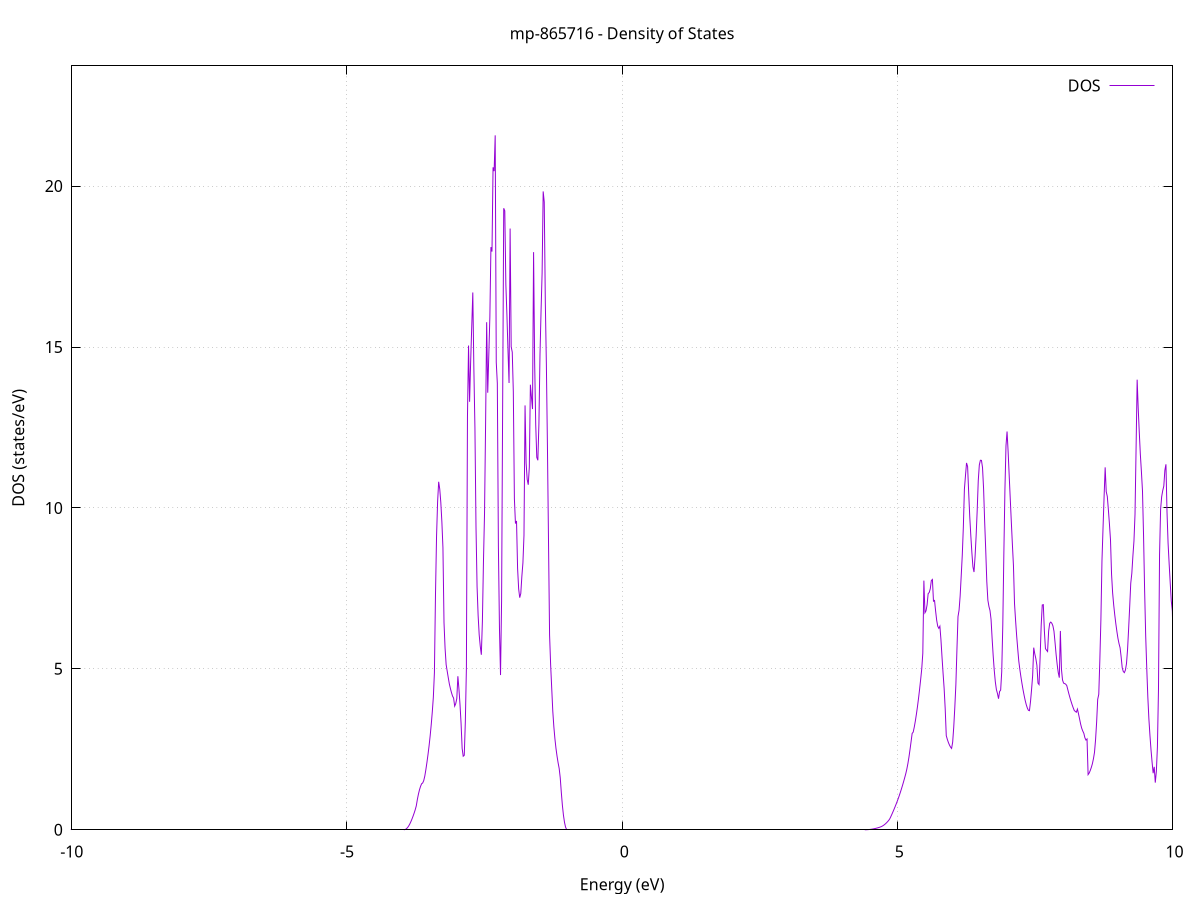 set title 'mp-865716 - Density of States'
set xlabel 'Energy (eV)'
set ylabel 'DOS (states/eV)'
set grid
set xrange [-10:10]
set yrange [0:23.735]
set xzeroaxis lt -1
set terminal png size 800,600
set output 'mp-865716_dos_gnuplot.png'
plot '-' using 1:2 with lines title 'DOS'
-22.225600 0.000000
-22.206200 0.000000
-22.186800 0.000000
-22.167400 0.000000
-22.148100 0.000000
-22.128700 0.000000
-22.109300 0.000000
-22.089900 0.000000
-22.070600 0.000000
-22.051200 0.000000
-22.031800 0.000000
-22.012400 0.000000
-21.993100 0.000000
-21.973700 0.000000
-21.954300 0.000000
-21.934900 0.000000
-21.915500 0.000000
-21.896200 0.000000
-21.876800 0.000000
-21.857400 0.000000
-21.838000 0.000000
-21.818700 0.000000
-21.799300 0.000000
-21.779900 0.000000
-21.760500 0.000000
-21.741200 0.000000
-21.721800 0.000000
-21.702400 0.000000
-21.683000 0.000000
-21.663700 0.000000
-21.644300 0.000000
-21.624900 0.000000
-21.605500 0.000000
-21.586200 0.000000
-21.566800 0.000000
-21.547400 0.000000
-21.528000 0.000000
-21.508600 0.000000
-21.489300 0.000000
-21.469900 0.000000
-21.450500 0.000000
-21.431100 0.000000
-21.411800 0.000000
-21.392400 0.000000
-21.373000 0.000000
-21.353600 0.000000
-21.334300 0.000000
-21.314900 0.000000
-21.295500 0.000000
-21.276100 0.000000
-21.256800 0.000000
-21.237400 0.000000
-21.218000 0.000000
-21.198600 0.000000
-21.179300 0.000000
-21.159900 0.000000
-21.140500 0.000000
-21.121100 0.000000
-21.101700 0.000000
-21.082400 0.000000
-21.063000 0.000000
-21.043600 0.000000
-21.024200 0.000000
-21.004900 0.000000
-20.985500 0.000000
-20.966100 0.000000
-20.946700 0.000000
-20.927400 0.000000
-20.908000 0.000000
-20.888600 0.000000
-20.869200 0.000000
-20.849900 0.000000
-20.830500 0.000000
-20.811100 0.000000
-20.791700 0.000000
-20.772300 0.000000
-20.753000 0.000000
-20.733600 0.000000
-20.714200 0.000000
-20.694800 0.000000
-20.675500 0.000000
-20.656100 0.000000
-20.636700 0.000000
-20.617300 0.000000
-20.598000 0.000000
-20.578600 0.000000
-20.559200 0.000000
-20.539800 0.000000
-20.520500 0.000000
-20.501100 0.000000
-20.481700 0.000000
-20.462300 36.305000
-20.443000 24.887100
-20.423600 35.514600
-20.404200 85.678400
-20.384800 24.063400
-20.365400 165.825700
-20.346100 385.819400
-20.326700 46.590700
-20.307300 20.508900
-20.287900 0.000000
-20.268600 0.000000
-20.249200 0.000000
-20.229800 0.000000
-20.210400 0.000000
-20.191100 0.000000
-20.171700 0.000000
-20.152300 0.000000
-20.132900 0.000000
-20.113600 0.000000
-20.094200 0.000000
-20.074800 0.000000
-20.055400 0.000000
-20.036000 0.000000
-20.016700 0.000000
-19.997300 0.000000
-19.977900 0.000000
-19.958500 0.000000
-19.939200 0.000000
-19.919800 0.000000
-19.900400 0.000000
-19.881000 0.000000
-19.861700 0.000000
-19.842300 0.000000
-19.822900 0.000000
-19.803500 0.000000
-19.784200 0.000000
-19.764800 0.000000
-19.745400 0.000000
-19.726000 0.000000
-19.706700 0.000000
-19.687300 0.000000
-19.667900 0.000000
-19.648500 0.000000
-19.629100 0.000000
-19.609800 0.000000
-19.590400 0.000000
-19.571000 0.000000
-19.551600 0.000000
-19.532300 0.000000
-19.512900 0.000000
-19.493500 0.000000
-19.474100 0.000000
-19.454800 0.000000
-19.435400 0.000000
-19.416000 0.000000
-19.396600 0.000000
-19.377300 0.000000
-19.357900 0.000000
-19.338500 0.000000
-19.319100 0.000000
-19.299700 0.000000
-19.280400 0.000000
-19.261000 0.000000
-19.241600 0.000000
-19.222200 0.000000
-19.202900 0.000000
-19.183500 0.000000
-19.164100 0.000000
-19.144700 0.000000
-19.125400 0.000000
-19.106000 0.000000
-19.086600 0.000000
-19.067200 0.000000
-19.047900 0.000000
-19.028500 0.000000
-19.009100 0.000000
-18.989700 0.000000
-18.970400 0.000000
-18.951000 0.000000
-18.931600 0.000000
-18.912200 0.000000
-18.892800 0.000000
-18.873500 0.000000
-18.854100 0.000000
-18.834700 0.000000
-18.815300 0.000000
-18.796000 0.000000
-18.776600 0.000000
-18.757200 0.000000
-18.737800 0.000000
-18.718500 0.000000
-18.699100 0.000000
-18.679700 0.000000
-18.660300 0.000000
-18.641000 0.000000
-18.621600 0.000000
-18.602200 0.000000
-18.582800 0.000000
-18.563500 0.000000
-18.544100 0.000000
-18.524700 0.000000
-18.505300 0.000000
-18.485900 0.000000
-18.466600 0.000000
-18.447200 0.000000
-18.427800 0.000000
-18.408400 0.000000
-18.389100 0.000000
-18.369700 0.000000
-18.350300 0.000000
-18.330900 0.000000
-18.311600 0.000000
-18.292200 0.000000
-18.272800 0.000000
-18.253400 0.000000
-18.234100 0.000000
-18.214700 0.000000
-18.195300 0.000000
-18.175900 0.000000
-18.156500 0.000000
-18.137200 0.000000
-18.117800 0.000000
-18.098400 0.000000
-18.079000 0.000000
-18.059700 0.000000
-18.040300 0.000000
-18.020900 0.000000
-18.001500 0.000000
-17.982200 0.000000
-17.962800 0.000000
-17.943400 0.000000
-17.924000 0.000000
-17.904700 0.000000
-17.885300 0.000000
-17.865900 0.000000
-17.846500 0.000000
-17.827200 0.000000
-17.807800 0.000000
-17.788400 0.000000
-17.769000 0.000000
-17.749600 0.000000
-17.730300 0.000000
-17.710900 0.000000
-17.691500 0.000000
-17.672100 0.000000
-17.652800 0.000000
-17.633400 0.000000
-17.614000 0.000000
-17.594600 0.000000
-17.575300 0.000000
-17.555900 0.000000
-17.536500 0.000000
-17.517100 0.000000
-17.497800 0.000000
-17.478400 0.000000
-17.459000 0.000000
-17.439600 0.000000
-17.420200 0.000000
-17.400900 0.000000
-17.381500 0.000000
-17.362100 0.000000
-17.342700 0.000000
-17.323400 0.000000
-17.304000 0.000000
-17.284600 0.000000
-17.265200 0.000000
-17.245900 0.000000
-17.226500 0.000000
-17.207100 0.000000
-17.187700 0.000000
-17.168400 0.000000
-17.149000 0.000000
-17.129600 0.000000
-17.110200 0.000000
-17.090900 0.000000
-17.071500 0.000000
-17.052100 0.000000
-17.032700 0.000000
-17.013300 0.000000
-16.994000 0.000000
-16.974600 0.000000
-16.955200 0.000000
-16.935800 0.000000
-16.916500 0.000000
-16.897100 0.000000
-16.877700 0.000000
-16.858300 0.000000
-16.839000 0.000000
-16.819600 0.000000
-16.800200 0.000000
-16.780800 0.000000
-16.761500 0.000000
-16.742100 0.000000
-16.722700 0.000000
-16.703300 0.000000
-16.683900 0.000000
-16.664600 0.000000
-16.645200 0.000000
-16.625800 0.000000
-16.606400 0.000000
-16.587100 0.000000
-16.567700 0.000000
-16.548300 0.000000
-16.528900 0.000000
-16.509600 0.000000
-16.490200 0.000000
-16.470800 0.000000
-16.451400 0.000000
-16.432100 0.000000
-16.412700 0.000000
-16.393300 0.000000
-16.373900 0.000000
-16.354600 0.000000
-16.335200 0.000000
-16.315800 0.000000
-16.296400 0.000000
-16.277000 0.000000
-16.257700 0.000000
-16.238300 0.000000
-16.218900 0.000000
-16.199500 0.000000
-16.180200 0.000000
-16.160800 0.000000
-16.141400 0.000000
-16.122000 0.000000
-16.102700 0.000000
-16.083300 0.000000
-16.063900 0.000000
-16.044500 0.000000
-16.025200 0.000000
-16.005800 0.000000
-15.986400 0.000000
-15.967000 0.000000
-15.947700 0.000000
-15.928300 0.000000
-15.908900 0.000000
-15.889500 0.000000
-15.870100 0.000000
-15.850800 0.000000
-15.831400 0.000000
-15.812000 0.000000
-15.792600 0.000000
-15.773300 0.000000
-15.753900 0.000000
-15.734500 0.000000
-15.715100 0.000000
-15.695800 0.000000
-15.676400 0.000000
-15.657000 0.000000
-15.637600 0.000000
-15.618300 0.000000
-15.598900 0.000000
-15.579500 0.000000
-15.560100 0.000000
-15.540700 0.000000
-15.521400 0.000000
-15.502000 0.000000
-15.482600 0.000000
-15.463200 0.000000
-15.443900 0.000000
-15.424500 0.000000
-15.405100 0.000000
-15.385700 0.000000
-15.366400 0.000000
-15.347000 0.000000
-15.327600 0.000000
-15.308200 0.000000
-15.288900 0.000000
-15.269500 0.000000
-15.250100 0.000000
-15.230700 0.000000
-15.211400 0.000000
-15.192000 0.000000
-15.172600 0.000000
-15.153200 0.000000
-15.133800 0.000000
-15.114500 0.000000
-15.095100 0.000000
-15.075700 0.000000
-15.056300 0.000000
-15.037000 0.000000
-15.017600 0.000000
-14.998200 0.000000
-14.978800 0.000000
-14.959500 0.000000
-14.940100 0.000000
-14.920700 0.000000
-14.901300 0.000000
-14.882000 0.000000
-14.862600 0.000000
-14.843200 0.000000
-14.823800 0.000000
-14.804400 0.000000
-14.785100 0.000000
-14.765700 0.000000
-14.746300 0.000000
-14.726900 0.000000
-14.707600 0.000000
-14.688200 0.000000
-14.668800 0.000000
-14.649400 0.000000
-14.630100 0.000000
-14.610700 0.000000
-14.591300 0.000000
-14.571900 0.000000
-14.552600 0.000000
-14.533200 0.000000
-14.513800 0.000000
-14.494400 0.000000
-14.475100 0.000000
-14.455700 0.000000
-14.436300 0.000000
-14.416900 0.000000
-14.397500 0.000000
-14.378200 0.000000
-14.358800 0.000000
-14.339400 0.000000
-14.320000 0.000000
-14.300700 0.000000
-14.281300 0.000000
-14.261900 0.000000
-14.242500 0.000000
-14.223200 0.000000
-14.203800 0.000000
-14.184400 0.000700
-14.165000 0.086800
-14.145700 0.317000
-14.126300 0.691200
-14.106900 1.236600
-14.087500 1.946400
-14.068100 2.431400
-14.048800 2.764500
-14.029400 3.062900
-14.010000 3.557600
-13.990600 4.275100
-13.971300 5.117400
-13.951900 7.045200
-13.932500 7.828100
-13.913100 8.400800
-13.893800 8.411100
-13.874400 9.568300
-13.855000 10.654000
-13.835600 11.823500
-13.816300 13.367100
-13.796900 29.531900
-13.777500 23.785800
-13.758100 17.903700
-13.738800 15.334800
-13.719400 12.238900
-13.700000 6.962400
-13.680600 5.531300
-13.661200 17.085600
-13.641900 66.104300
-13.622500 51.566500
-13.603100 39.383600
-13.583700 15.286400
-13.564400 2.631300
-13.545000 0.000000
-13.525600 0.000000
-13.506200 0.000000
-13.486900 0.000000
-13.467500 0.000000
-13.448100 0.000000
-13.428700 0.000000
-13.409400 0.000000
-13.390000 0.000000
-13.370600 0.000000
-13.351200 0.000000
-13.331900 0.000000
-13.312500 0.000000
-13.293100 0.000000
-13.273700 0.000000
-13.254300 0.000000
-13.235000 0.000000
-13.215600 0.000000
-13.196200 0.000000
-13.176800 0.000000
-13.157500 0.000000
-13.138100 0.000000
-13.118700 0.000000
-13.099300 0.000000
-13.080000 0.000000
-13.060600 0.000000
-13.041200 0.000000
-13.021800 0.000000
-13.002500 0.000000
-12.983100 0.000000
-12.963700 0.000000
-12.944300 0.000000
-12.924900 0.000000
-12.905600 0.000000
-12.886200 0.000000
-12.866800 0.000000
-12.847400 0.000000
-12.828100 0.000000
-12.808700 0.000000
-12.789300 0.000000
-12.769900 0.000000
-12.750600 0.000000
-12.731200 0.000000
-12.711800 0.000000
-12.692400 0.000000
-12.673100 0.000000
-12.653700 0.000000
-12.634300 0.000000
-12.614900 0.000000
-12.595600 0.000000
-12.576200 0.000000
-12.556800 0.000000
-12.537400 0.000000
-12.518000 0.000000
-12.498700 0.000000
-12.479300 0.000000
-12.459900 0.000000
-12.440500 0.000000
-12.421200 0.000000
-12.401800 0.000000
-12.382400 0.000000
-12.363000 0.000000
-12.343700 0.000000
-12.324300 0.000000
-12.304900 0.000000
-12.285500 0.000000
-12.266200 0.000000
-12.246800 0.000000
-12.227400 0.000000
-12.208000 0.000000
-12.188600 0.000000
-12.169300 0.000000
-12.149900 0.000000
-12.130500 0.000000
-12.111100 0.000000
-12.091800 0.000000
-12.072400 0.000000
-12.053000 0.000000
-12.033600 0.000000
-12.014300 0.000000
-11.994900 0.000000
-11.975500 0.000000
-11.956100 0.000000
-11.936800 0.000000
-11.917400 0.000000
-11.898000 0.000000
-11.878600 0.000000
-11.859300 0.000000
-11.839900 0.000000
-11.820500 0.000000
-11.801100 0.000000
-11.781700 0.000000
-11.762400 0.000000
-11.743000 0.000000
-11.723600 0.000000
-11.704200 0.000000
-11.684900 0.000000
-11.665500 0.000000
-11.646100 0.000000
-11.626700 0.000000
-11.607400 0.000000
-11.588000 0.000000
-11.568600 0.000000
-11.549200 0.000000
-11.529900 0.000000
-11.510500 0.000000
-11.491100 0.000000
-11.471700 0.000000
-11.452300 0.000000
-11.433000 0.000000
-11.413600 0.000000
-11.394200 0.000000
-11.374800 0.000000
-11.355500 0.000000
-11.336100 0.000000
-11.316700 0.000000
-11.297300 0.000000
-11.278000 0.000000
-11.258600 0.000000
-11.239200 0.000000
-11.219800 0.000000
-11.200500 0.000000
-11.181100 0.000000
-11.161700 0.000000
-11.142300 0.000000
-11.123000 0.000000
-11.103600 0.000000
-11.084200 0.000000
-11.064800 0.000000
-11.045400 0.000000
-11.026100 0.000000
-11.006700 0.000000
-10.987300 0.000000
-10.967900 0.000000
-10.948600 0.000000
-10.929200 0.000000
-10.909800 0.000000
-10.890400 0.000000
-10.871100 0.000000
-10.851700 0.000000
-10.832300 0.000000
-10.812900 0.000000
-10.793600 0.000000
-10.774200 0.000000
-10.754800 0.000000
-10.735400 0.000000
-10.716100 0.000000
-10.696700 0.000000
-10.677300 0.000000
-10.657900 0.000000
-10.638500 0.000000
-10.619200 0.000000
-10.599800 0.000000
-10.580400 0.000000
-10.561000 0.000000
-10.541700 0.000000
-10.522300 0.000000
-10.502900 0.000000
-10.483500 0.000000
-10.464200 0.000000
-10.444800 0.000000
-10.425400 0.000000
-10.406000 0.000000
-10.386700 0.000000
-10.367300 0.000000
-10.347900 0.000000
-10.328500 0.000000
-10.309100 0.000000
-10.289800 0.000000
-10.270400 0.000000
-10.251000 0.000000
-10.231600 0.000000
-10.212300 0.000000
-10.192900 0.000000
-10.173500 0.000000
-10.154100 0.000000
-10.134800 0.000000
-10.115400 0.000000
-10.096000 0.000000
-10.076600 0.000000
-10.057300 0.000000
-10.037900 0.000000
-10.018500 0.000000
-9.999100 0.000000
-9.979800 0.000000
-9.960400 0.000000
-9.941000 0.000000
-9.921600 0.000000
-9.902200 0.000000
-9.882900 0.000000
-9.863500 0.000000
-9.844100 0.000000
-9.824700 0.000000
-9.805400 0.000000
-9.786000 0.000000
-9.766600 0.000000
-9.747200 0.000000
-9.727900 0.000000
-9.708500 0.000000
-9.689100 0.000000
-9.669700 0.000000
-9.650400 0.000000
-9.631000 0.000000
-9.611600 0.000000
-9.592200 0.000000
-9.572800 0.000000
-9.553500 0.000000
-9.534100 0.000000
-9.514700 0.000000
-9.495300 0.000000
-9.476000 0.000000
-9.456600 0.000000
-9.437200 0.000000
-9.417800 0.000000
-9.398500 0.000000
-9.379100 0.000000
-9.359700 0.000000
-9.340300 0.000000
-9.321000 0.000000
-9.301600 0.000000
-9.282200 0.000000
-9.262800 0.000000
-9.243500 0.000000
-9.224100 0.000000
-9.204700 0.000000
-9.185300 0.000000
-9.165900 0.000000
-9.146600 0.000000
-9.127200 0.000000
-9.107800 0.000000
-9.088400 0.000000
-9.069100 0.000000
-9.049700 0.000000
-9.030300 0.000000
-9.010900 0.000000
-8.991600 0.000000
-8.972200 0.000000
-8.952800 0.000000
-8.933400 0.000000
-8.914100 0.000000
-8.894700 0.000000
-8.875300 0.000000
-8.855900 0.000000
-8.836500 0.000000
-8.817200 0.000000
-8.797800 0.000000
-8.778400 0.000000
-8.759000 0.000000
-8.739700 0.000000
-8.720300 0.000000
-8.700900 0.000000
-8.681500 0.000000
-8.662200 0.000000
-8.642800 0.000000
-8.623400 0.000000
-8.604000 0.000000
-8.584700 0.000000
-8.565300 0.000000
-8.545900 0.000000
-8.526500 0.000000
-8.507200 0.000000
-8.487800 0.000000
-8.468400 0.000000
-8.449000 0.000000
-8.429600 0.000000
-8.410300 0.000000
-8.390900 0.000000
-8.371500 0.000000
-8.352100 0.000000
-8.332800 0.000000
-8.313400 0.000000
-8.294000 0.000000
-8.274600 0.000000
-8.255300 0.000000
-8.235900 0.000000
-8.216500 0.000000
-8.197100 0.000000
-8.177800 0.000000
-8.158400 0.000000
-8.139000 0.000000
-8.119600 0.000000
-8.100300 0.000000
-8.080900 0.000000
-8.061500 0.000000
-8.042100 0.000000
-8.022700 0.000000
-8.003400 0.000000
-7.984000 0.000000
-7.964600 0.000000
-7.945200 0.000000
-7.925900 0.000000
-7.906500 0.000000
-7.887100 0.000000
-7.867700 0.000000
-7.848400 0.000000
-7.829000 0.000000
-7.809600 0.000000
-7.790200 0.000000
-7.770900 0.000000
-7.751500 0.000000
-7.732100 0.000000
-7.712700 0.000000
-7.693300 0.000000
-7.674000 0.000000
-7.654600 0.000000
-7.635200 0.000000
-7.615800 0.000000
-7.596500 0.000000
-7.577100 0.000000
-7.557700 0.000000
-7.538300 0.000000
-7.519000 0.000000
-7.499600 0.000000
-7.480200 0.000000
-7.460800 0.000000
-7.441500 0.000000
-7.422100 0.000000
-7.402700 0.000000
-7.383300 0.000000
-7.364000 0.000000
-7.344600 0.000000
-7.325200 0.000000
-7.305800 0.000000
-7.286400 0.000000
-7.267100 0.000000
-7.247700 0.000000
-7.228300 0.000000
-7.208900 0.000000
-7.189600 0.000000
-7.170200 0.000000
-7.150800 0.000000
-7.131400 0.000000
-7.112100 0.000000
-7.092700 0.000000
-7.073300 0.000000
-7.053900 0.000000
-7.034600 0.000000
-7.015200 0.000000
-6.995800 0.000000
-6.976400 0.000000
-6.957000 0.000000
-6.937700 0.000000
-6.918300 0.000000
-6.898900 0.000000
-6.879500 0.000000
-6.860200 0.000000
-6.840800 0.000000
-6.821400 0.000000
-6.802000 0.000000
-6.782700 0.000000
-6.763300 0.000000
-6.743900 0.000000
-6.724500 0.000000
-6.705200 0.000000
-6.685800 0.000000
-6.666400 0.000000
-6.647000 0.000000
-6.627700 0.000000
-6.608300 0.000000
-6.588900 0.000000
-6.569500 0.000000
-6.550100 0.000000
-6.530800 0.000000
-6.511400 0.000000
-6.492000 0.000000
-6.472600 0.000000
-6.453300 0.000000
-6.433900 0.000000
-6.414500 0.000000
-6.395100 0.000000
-6.375800 0.000000
-6.356400 0.000000
-6.337000 0.000000
-6.317600 0.000000
-6.298300 0.000000
-6.278900 0.000000
-6.259500 0.000000
-6.240100 0.000000
-6.220700 0.000000
-6.201400 0.000000
-6.182000 0.000000
-6.162600 0.000000
-6.143200 0.000000
-6.123900 0.000000
-6.104500 0.000000
-6.085100 0.000000
-6.065700 0.000000
-6.046400 0.000000
-6.027000 0.000000
-6.007600 0.000000
-5.988200 0.000000
-5.968900 0.000000
-5.949500 0.000000
-5.930100 0.000000
-5.910700 0.000000
-5.891400 0.000000
-5.872000 0.000000
-5.852600 0.000000
-5.833200 0.000000
-5.813800 0.000000
-5.794500 0.000000
-5.775100 0.000000
-5.755700 0.000000
-5.736300 0.000000
-5.717000 0.000000
-5.697600 0.000000
-5.678200 0.000000
-5.658800 0.000000
-5.639500 0.000000
-5.620100 0.000000
-5.600700 0.000000
-5.581300 0.000000
-5.562000 0.000000
-5.542600 0.000000
-5.523200 0.000000
-5.503800 0.000000
-5.484500 0.000000
-5.465100 0.000000
-5.445700 0.000000
-5.426300 0.000000
-5.406900 0.000000
-5.387600 0.000000
-5.368200 0.000000
-5.348800 0.000000
-5.329400 0.000000
-5.310100 0.000000
-5.290700 0.000000
-5.271300 0.000000
-5.251900 0.000000
-5.232600 0.000000
-5.213200 0.000000
-5.193800 0.000000
-5.174400 0.000000
-5.155100 0.000000
-5.135700 0.000000
-5.116300 0.000000
-5.096900 0.000000
-5.077500 0.000000
-5.058200 0.000000
-5.038800 0.000000
-5.019400 0.000000
-5.000000 0.000000
-4.980700 0.000000
-4.961300 0.000000
-4.941900 0.000000
-4.922500 0.000000
-4.903200 0.000000
-4.883800 0.000000
-4.864400 0.000000
-4.845000 0.000000
-4.825700 0.000000
-4.806300 0.000000
-4.786900 0.000000
-4.767500 0.000000
-4.748200 0.000000
-4.728800 0.000000
-4.709400 0.000000
-4.690000 0.000000
-4.670600 0.000000
-4.651300 0.000000
-4.631900 0.000000
-4.612500 0.000000
-4.593100 0.000000
-4.573800 0.000000
-4.554400 0.000000
-4.535000 0.000000
-4.515600 0.000000
-4.496300 0.000000
-4.476900 0.000000
-4.457500 0.000000
-4.438100 0.000000
-4.418800 0.000000
-4.399400 0.000000
-4.380000 0.000000
-4.360600 0.000000
-4.341200 0.000000
-4.321900 0.000000
-4.302500 0.000000
-4.283100 0.000000
-4.263700 0.000000
-4.244400 0.000000
-4.225000 0.000000
-4.205600 0.000000
-4.186200 0.000000
-4.166900 0.000000
-4.147500 0.000000
-4.128100 0.000000
-4.108700 0.000000
-4.089400 0.000000
-4.070000 0.000000
-4.050600 0.000000
-4.031200 0.000000
-4.011900 0.000000
-3.992500 0.000000
-3.973100 0.000000
-3.953700 0.002000
-3.934300 0.014900
-3.915000 0.039700
-3.895600 0.076400
-3.876200 0.124900
-3.856800 0.185300
-3.837500 0.257200
-3.818100 0.337200
-3.798700 0.424500
-3.779300 0.519200
-3.760000 0.621200
-3.740600 0.742600
-3.721200 0.938900
-3.701800 1.105300
-3.682500 1.241800
-3.663100 1.348400
-3.643700 1.429200
-3.624300 1.453500
-3.604900 1.529600
-3.585600 1.670400
-3.566200 1.870100
-3.546800 2.095400
-3.527400 2.341400
-3.508100 2.608900
-3.488700 2.912600
-3.469300 3.260900
-3.449900 3.655300
-3.430600 4.117500
-3.411200 4.879900
-3.391800 7.289100
-3.372400 9.110300
-3.353100 10.192300
-3.333700 10.812300
-3.314300 10.586900
-3.294900 10.171600
-3.275600 9.565400
-3.256200 8.768200
-3.236800 6.436200
-3.217400 5.641400
-3.198000 5.131300
-3.178700 4.927200
-3.159300 4.725900
-3.139900 4.532300
-3.120500 4.388000
-3.101200 4.262400
-3.081800 4.154800
-3.062400 4.091400
-3.043000 3.841600
-3.023700 3.918900
-3.004300 4.077700
-2.984900 4.771300
-2.965500 4.377100
-2.946200 3.892300
-2.926800 3.305100
-2.907400 2.530600
-2.888000 2.285000
-2.868700 2.313800
-2.849300 3.349600
-2.829900 5.024000
-2.810500 12.837300
-2.791100 15.045400
-2.771800 13.297900
-2.752400 14.560700
-2.733000 15.622700
-2.713600 16.694200
-2.694300 14.327300
-2.674900 12.486700
-2.655500 9.415700
-2.636100 7.558500
-2.616800 6.657900
-2.597400 6.055200
-2.578000 5.701200
-2.558600 5.438100
-2.539300 6.473700
-2.519900 8.338400
-2.500500 9.822200
-2.481100 12.614100
-2.461700 15.770400
-2.442400 13.579000
-2.423000 14.739400
-2.403600 15.935100
-2.384200 18.103400
-2.364900 17.965700
-2.345500 20.582500
-2.326100 20.464600
-2.306700 21.577300
-2.287400 14.525200
-2.268000 13.871900
-2.248600 8.809300
-2.229200 6.263500
-2.209900 4.806800
-2.190500 7.126400
-2.171100 13.257000
-2.151700 19.311400
-2.132400 19.230600
-2.113000 16.942400
-2.093600 15.994500
-2.074200 14.890600
-2.054800 13.881200
-2.035500 18.680800
-2.016100 15.007700
-1.996700 14.839900
-1.977300 13.608000
-1.958000 10.289400
-1.938600 9.515600
-1.919200 9.594300
-1.899800 8.123100
-1.880500 7.485800
-1.861100 7.212200
-1.841700 7.341800
-1.822300 7.872700
-1.803000 8.291500
-1.783600 9.147800
-1.764200 13.185000
-1.744800 11.394400
-1.725400 10.886300
-1.706100 10.720300
-1.686700 11.264700
-1.667300 13.828900
-1.647900 13.438200
-1.628600 13.071900
-1.609200 17.947200
-1.589800 14.524400
-1.570400 12.592600
-1.551100 11.571700
-1.531700 11.480700
-1.512300 12.610600
-1.492900 14.744400
-1.473600 16.112700
-1.454200 17.296600
-1.434800 19.834400
-1.415400 19.505100
-1.396100 16.400600
-1.376700 14.458700
-1.357300 11.881700
-1.337900 8.945200
-1.318500 6.050900
-1.299200 5.119900
-1.279800 4.400400
-1.260400 3.689000
-1.241000 3.201500
-1.221700 2.828900
-1.202300 2.528200
-1.182900 2.286600
-1.163500 2.079700
-1.144200 1.905200
-1.124800 1.615900
-1.105400 1.163500
-1.086000 0.761900
-1.066700 0.455200
-1.047300 0.230000
-1.027900 0.080900
-1.008500 0.008000
-0.989100 0.000000
-0.969800 0.000000
-0.950400 0.000000
-0.931000 0.000000
-0.911600 0.000000
-0.892300 0.000000
-0.872900 0.000000
-0.853500 0.000000
-0.834100 0.000000
-0.814800 0.000000
-0.795400 0.000000
-0.776000 0.000000
-0.756600 0.000000
-0.737300 0.000000
-0.717900 0.000000
-0.698500 0.000000
-0.679100 0.000000
-0.659800 0.000000
-0.640400 0.000000
-0.621000 0.000000
-0.601600 0.000000
-0.582200 0.000000
-0.562900 0.000000
-0.543500 0.000000
-0.524100 0.000000
-0.504700 0.000000
-0.485400 0.000000
-0.466000 0.000000
-0.446600 0.000000
-0.427200 0.000000
-0.407900 0.000000
-0.388500 0.000000
-0.369100 0.000000
-0.349700 0.000000
-0.330400 0.000000
-0.311000 0.000000
-0.291600 0.000000
-0.272200 0.000000
-0.252900 0.000000
-0.233500 0.000000
-0.214100 0.000000
-0.194700 0.000000
-0.175300 0.000000
-0.156000 0.000000
-0.136600 0.000000
-0.117200 0.000000
-0.097800 0.000000
-0.078500 0.000000
-0.059100 0.000000
-0.039700 0.000000
-0.020300 0.000000
-0.001000 0.000000
0.018400 0.000000
0.037800 0.000000
0.057200 0.000000
0.076500 0.000000
0.095900 0.000000
0.115300 0.000000
0.134700 0.000000
0.154100 0.000000
0.173400 0.000000
0.192800 0.000000
0.212200 0.000000
0.231600 0.000000
0.250900 0.000000
0.270300 0.000000
0.289700 0.000000
0.309100 0.000000
0.328400 0.000000
0.347800 0.000000
0.367200 0.000000
0.386600 0.000000
0.405900 0.000000
0.425300 0.000000
0.444700 0.000000
0.464100 0.000000
0.483400 0.000000
0.502800 0.000000
0.522200 0.000000
0.541600 0.000000
0.561000 0.000000
0.580300 0.000000
0.599700 0.000000
0.619100 0.000000
0.638500 0.000000
0.657800 0.000000
0.677200 0.000000
0.696600 0.000000
0.716000 0.000000
0.735300 0.000000
0.754700 0.000000
0.774100 0.000000
0.793500 0.000000
0.812800 0.000000
0.832200 0.000000
0.851600 0.000000
0.871000 0.000000
0.890400 0.000000
0.909700 0.000000
0.929100 0.000000
0.948500 0.000000
0.967900 0.000000
0.987200 0.000000
1.006600 0.000000
1.026000 0.000000
1.045400 0.000000
1.064700 0.000000
1.084100 0.000000
1.103500 0.000000
1.122900 0.000000
1.142200 0.000000
1.161600 0.000000
1.181000 0.000000
1.200400 0.000000
1.219700 0.000000
1.239100 0.000000
1.258500 0.000000
1.277900 0.000000
1.297300 0.000000
1.316600 0.000000
1.336000 0.000000
1.355400 0.000000
1.374800 0.000000
1.394100 0.000000
1.413500 0.000000
1.432900 0.000000
1.452300 0.000000
1.471600 0.000000
1.491000 0.000000
1.510400 0.000000
1.529800 0.000000
1.549100 0.000000
1.568500 0.000000
1.587900 0.000000
1.607300 0.000000
1.626700 0.000000
1.646000 0.000000
1.665400 0.000000
1.684800 0.000000
1.704200 0.000000
1.723500 0.000000
1.742900 0.000000
1.762300 0.000000
1.781700 0.000000
1.801000 0.000000
1.820400 0.000000
1.839800 0.000000
1.859200 0.000000
1.878500 0.000000
1.897900 0.000000
1.917300 0.000000
1.936700 0.000000
1.956000 0.000000
1.975400 0.000000
1.994800 0.000000
2.014200 0.000000
2.033600 0.000000
2.052900 0.000000
2.072300 0.000000
2.091700 0.000000
2.111100 0.000000
2.130400 0.000000
2.149800 0.000000
2.169200 0.000000
2.188600 0.000000
2.207900 0.000000
2.227300 0.000000
2.246700 0.000000
2.266100 0.000000
2.285400 0.000000
2.304800 0.000000
2.324200 0.000000
2.343600 0.000000
2.362900 0.000000
2.382300 0.000000
2.401700 0.000000
2.421100 0.000000
2.440500 0.000000
2.459800 0.000000
2.479200 0.000000
2.498600 0.000000
2.518000 0.000000
2.537300 0.000000
2.556700 0.000000
2.576100 0.000000
2.595500 0.000000
2.614800 0.000000
2.634200 0.000000
2.653600 0.000000
2.673000 0.000000
2.692300 0.000000
2.711700 0.000000
2.731100 0.000000
2.750500 0.000000
2.769900 0.000000
2.789200 0.000000
2.808600 0.000000
2.828000 0.000000
2.847400 0.000000
2.866700 0.000000
2.886100 0.000000
2.905500 0.000000
2.924900 0.000000
2.944200 0.000000
2.963600 0.000000
2.983000 0.000000
3.002400 0.000000
3.021700 0.000000
3.041100 0.000000
3.060500 0.000000
3.079900 0.000000
3.099200 0.000000
3.118600 0.000000
3.138000 0.000000
3.157400 0.000000
3.176800 0.000000
3.196100 0.000000
3.215500 0.000000
3.234900 0.000000
3.254300 0.000000
3.273600 0.000000
3.293000 0.000000
3.312400 0.000000
3.331800 0.000000
3.351100 0.000000
3.370500 0.000000
3.389900 0.000000
3.409300 0.000000
3.428600 0.000000
3.448000 0.000000
3.467400 0.000000
3.486800 0.000000
3.506200 0.000000
3.525500 0.000000
3.544900 0.000000
3.564300 0.000000
3.583700 0.000000
3.603000 0.000000
3.622400 0.000000
3.641800 0.000000
3.661200 0.000000
3.680500 0.000000
3.699900 0.000000
3.719300 0.000000
3.738700 0.000000
3.758000 0.000000
3.777400 0.000000
3.796800 0.000000
3.816200 0.000000
3.835500 0.000000
3.854900 0.000000
3.874300 0.000000
3.893700 0.000000
3.913100 0.000000
3.932400 0.000000
3.951800 0.000000
3.971200 0.000000
3.990600 0.000000
4.009900 0.000000
4.029300 0.000000
4.048700 0.000000
4.068100 0.000000
4.087400 0.000000
4.106800 0.000000
4.126200 0.000000
4.145600 0.000000
4.164900 0.000000
4.184300 0.000000
4.203700 0.000000
4.223100 0.000000
4.242500 0.000000
4.261800 0.000000
4.281200 0.000000
4.300600 0.000000
4.320000 0.000000
4.339300 0.000000
4.358700 0.000000
4.378100 0.000000
4.397500 0.000000
4.416800 0.000300
4.436200 0.001300
4.455600 0.003200
4.475000 0.005700
4.494300 0.009100
4.513700 0.013200
4.533100 0.018000
4.552500 0.023700
4.571800 0.030000
4.591200 0.037200
4.610600 0.045100
4.630000 0.053800
4.649400 0.063200
4.668700 0.073400
4.688100 0.084400
4.707500 0.097500
4.726900 0.114200
4.746200 0.134600
4.765600 0.158700
4.785000 0.186500
4.804400 0.217900
4.823700 0.252900
4.843100 0.291600
4.862500 0.339500
4.881900 0.408400
4.901200 0.481300
4.920600 0.557200
4.940000 0.635400
4.959400 0.716100
4.978700 0.799300
4.998100 0.885000
5.017500 0.974200
5.036900 1.069000
5.056300 1.169000
5.075600 1.273700
5.095000 1.383100
5.114400 1.497100
5.133800 1.615800
5.153100 1.739200
5.172500 1.881800
5.191900 2.054700
5.211300 2.257800
5.230600 2.491100
5.250000 2.739400
5.269400 2.993000
5.288800 3.035200
5.308100 3.191400
5.327500 3.378600
5.346900 3.593300
5.366300 3.830300
5.385700 4.089700
5.405000 4.371500
5.424400 4.675700
5.443800 5.002300
5.463200 5.483000
5.482500 7.741000
5.501900 6.742000
5.521300 6.802400
5.540700 6.987500
5.560000 7.336000
5.579400 7.372600
5.598800 7.488200
5.618200 7.744800
5.637500 7.777800
5.656900 7.103200
5.676300 7.124400
5.695700 6.798100
5.715000 6.509900
5.734400 6.323700
5.753800 6.260000
5.773200 6.326000
5.792600 5.906500
5.811900 5.370800
5.831300 4.864900
5.850700 4.389000
5.870100 3.757100
5.889400 2.923500
5.908800 2.808200
5.928200 2.710800
5.947600 2.631300
5.966900 2.569500
5.986300 2.528100
6.005700 2.724600
6.025100 3.189100
6.044400 3.798700
6.063800 4.503300
6.083200 5.599000
6.102600 6.623100
6.122000 6.825000
6.141300 7.258800
6.160700 7.882400
6.180100 8.527400
6.199500 9.397400
6.218800 10.581900
6.238200 10.998200
6.257600 11.397900
6.277000 11.286000
6.296300 10.493300
6.315700 9.739700
6.335100 9.145900
6.354500 8.613500
6.373800 8.171600
6.393200 8.008400
6.412600 8.482700
6.432000 9.132200
6.451300 9.921800
6.470700 10.848800
6.490100 11.336100
6.509500 11.481200
6.528900 11.476900
6.548200 11.251900
6.567600 10.591900
6.587000 9.570100
6.606400 8.687600
6.625700 7.715700
6.645100 7.135400
6.664500 6.939800
6.683900 6.812000
6.703200 6.535600
6.722600 5.941200
6.742000 5.403900
6.761400 4.950100
6.780700 4.597200
6.800100 4.355900
6.819500 4.234100
6.838900 4.071700
6.858300 4.295400
6.877600 4.341300
6.897000 4.907500
6.916400 6.361200
6.935800 8.590400
6.955100 10.568000
6.974500 11.930700
6.993900 12.374400
7.013300 11.750800
7.032600 11.011700
7.052000 10.287200
7.071400 9.565300
7.090800 8.866600
7.110100 8.209900
7.129500 7.026300
7.148900 6.501600
7.168300 6.028900
7.187600 5.624700
7.207000 5.240900
7.226400 4.980200
7.245800 4.751900
7.265200 4.541700
7.284500 4.349700
7.303900 4.176900
7.323300 4.019000
7.342700 3.887100
7.362000 3.784400
7.381400 3.713400
7.400800 3.700800
7.420200 3.986500
7.439500 4.361200
7.458900 4.786800
7.478300 5.659200
7.497700 5.465400
7.517000 5.318500
7.536400 5.108300
7.555800 4.556900
7.575200 4.511500
7.594500 5.348000
7.613900 6.346100
7.633300 6.984800
7.652700 6.994900
7.672100 6.173100
7.691400 5.628100
7.710800 5.580000
7.730200 5.539200
7.749600 6.174800
7.768900 6.415700
7.788300 6.453200
7.807700 6.416200
7.827100 6.336500
7.846400 6.169500
7.865800 5.819200
7.885200 5.446100
7.904600 5.134100
7.923900 4.884100
7.943300 4.726500
7.962700 6.177600
7.982100 4.993000
8.001500 4.655600
8.020800 4.556500
8.040200 4.543800
8.059600 4.524000
8.079000 4.480500
8.098300 4.349500
8.117700 4.221200
8.137100 4.101000
8.156500 3.989600
8.175800 3.887200
8.195200 3.793600
8.214600 3.708900
8.234000 3.676600
8.253300 3.652700
8.272700 3.749200
8.292100 3.603200
8.311500 3.443400
8.330800 3.283900
8.350200 3.155200
8.369600 3.068300
8.389000 2.996200
8.408400 2.858600
8.427700 2.787500
8.447100 2.821100
8.466500 1.714000
8.485900 1.761500
8.505200 1.840200
8.524600 1.935300
8.544000 2.049100
8.563400 2.203900
8.582700 2.405100
8.602100 2.797500
8.621500 3.344400
8.640900 4.052700
8.660200 4.207300
8.679600 5.254800
8.699000 6.525900
8.718400 8.352500
8.737800 9.378500
8.757100 10.348300
8.776500 11.260500
8.795900 10.505600
8.815300 10.357500
8.834600 9.953000
8.854000 9.503100
8.873400 9.009800
8.892800 7.937200
8.912100 7.361600
8.931500 6.985200
8.950900 6.675300
8.970300 6.402700
8.989600 6.162200
9.009000 5.946900
9.028400 5.782300
9.047800 5.653600
9.067100 5.367200
9.086500 5.032900
9.105900 4.917400
9.125300 4.882500
9.144700 4.963000
9.164000 5.163300
9.183400 5.600400
9.202800 6.243000
9.222200 6.934500
9.241500 7.659900
9.260900 7.967300
9.280300 8.504700
9.299700 8.971000
9.319000 9.806900
9.338400 11.863500
9.357800 13.984800
9.377200 13.084500
9.396500 12.348600
9.415900 11.659700
9.435300 11.124300
9.454700 10.528100
9.474100 9.140200
9.493400 7.444800
9.512800 6.035100
9.532200 5.018600
9.551600 4.131100
9.570900 3.447200
9.590300 2.930700
9.609700 2.482100
9.629100 2.101500
9.648400 1.758200
9.667800 1.955700
9.687200 1.465300
9.706600 1.814600
9.725900 2.567100
9.745300 4.364000
9.764700 8.551500
9.784100 9.962700
9.803400 10.349600
9.822800 10.542000
9.842200 10.680500
9.861600 11.174400
9.881000 11.355100
9.900300 9.871000
9.919700 8.906100
9.939100 8.269200
9.958500 7.672000
9.977800 7.111400
9.997200 6.796700
10.016600 5.358100
10.036000 4.997000
10.055300 4.705100
10.074700 4.453700
10.094100 4.238800
10.113500 4.170400
10.132800 4.217100
10.152200 4.325300
10.171600 4.488000
10.191000 4.529200
10.210300 4.386600
10.229700 4.172000
10.249100 4.083900
10.268500 3.947100
10.287900 3.637700
10.307200 3.367900
10.326600 3.368400
10.346000 3.379000
10.365400 3.405600
10.384700 3.439500
10.404100 3.472300
10.423500 3.503400
10.442900 3.531100
10.462200 3.553000
10.481600 3.136100
10.501000 2.966800
10.520400 3.038600
10.539700 3.319200
10.559100 3.680800
10.578500 4.069300
10.597900 4.484600
10.617300 4.846600
10.636600 5.277300
10.656000 5.763400
10.675400 6.292700
10.694800 6.907300
10.714100 7.494700
10.733500 7.793200
10.752900 7.719800
10.772300 7.815400
10.791600 9.411800
10.811000 8.383100
10.830400 9.470000
10.849800 9.542000
10.869100 9.605400
10.888500 9.927400
10.907900 9.920500
10.927300 9.859900
10.946600 9.740100
10.966000 9.381400
10.985400 8.134300
11.004800 6.957200
11.024200 6.564500
11.043500 5.281600
11.062900 3.481700
11.082300 2.800300
11.101700 2.503700
11.121000 2.421600
11.140400 2.383700
11.159800 2.341800
11.179200 2.296000
11.198500 2.256800
11.217900 2.379000
11.237300 2.667100
11.256700 5.079400
11.276000 5.517800
11.295400 6.410600
11.314800 7.265800
11.334200 7.497100
11.353600 7.429400
11.372900 7.536600
11.392300 7.626600
11.411700 7.716200
11.431100 7.805600
11.450400 7.863400
11.469800 7.826300
11.489200 7.692600
11.508600 7.469200
11.527900 7.212400
11.547300 6.867900
11.566700 6.614500
11.586100 6.068200
11.605400 5.546200
11.624800 5.238600
11.644200 5.029900
11.663600 4.880400
11.682900 4.886100
11.702300 4.772200
11.721700 4.641800
11.741100 4.497300
11.760500 4.142100
11.779800 4.002100
11.799200 3.839300
11.818600 3.694300
11.838000 3.589400
11.857300 3.508100
11.876700 3.398600
11.896100 3.230200
11.915500 2.929000
11.934800 2.728000
11.954200 2.786500
11.973600 2.853700
11.993000 2.929700
12.012300 3.014500
12.031700 3.107600
12.051100 3.208800
12.070500 3.318100
12.089900 3.435500
12.109200 3.590700
12.128600 4.023100
12.148000 4.198300
12.167400 4.359200
12.186700 4.505700
12.206100 4.627400
12.225500 4.672600
12.244900 4.711900
12.264200 4.779400
12.283600 4.858100
12.303000 4.963600
12.322400 5.110200
12.341700 5.298200
12.361100 5.527800
12.380500 6.024300
12.399900 6.547500
12.419200 5.929700
12.438600 4.771200
12.458000 4.475700
12.477400 4.197800
12.496800 3.937400
12.516100 3.692600
12.535500 3.461900
12.554900 3.245300
12.574300 3.045600
12.593600 2.886100
12.613000 2.719400
12.632400 2.563100
12.651800 2.416400
12.671100 2.277500
12.690500 2.146400
12.709900 2.022800
12.729300 1.903100
12.748600 1.787200
12.768000 1.672200
12.787400 1.558200
12.806800 1.445200
12.826100 1.333200
12.845500 1.222200
12.864900 1.267100
12.884300 1.222300
12.903700 1.201900
12.923000 1.209100
12.942400 1.245300
12.961800 1.337600
12.981200 1.497000
13.000500 1.706000
13.019900 1.954200
13.039300 2.241200
13.058700 2.565100
13.078000 2.921100
13.097400 3.306600
13.116800 3.721500
13.136200 4.165800
13.155500 4.721500
13.174900 6.089800
13.194300 5.800900
13.213700 5.778700
13.233100 5.772500
13.252400 6.142300
13.271800 8.186300
13.291200 9.338900
13.310600 10.060200
13.329900 10.692100
13.349300 11.254000
13.368700 13.020000
13.388100 13.245000
13.407400 10.002100
13.426800 8.889000
13.446200 7.882000
13.465600 7.242800
13.484900 6.958800
13.504300 9.647800
13.523700 4.195800
13.543100 3.491700
13.562400 2.879800
13.581800 2.457000
13.601200 2.249200
13.620600 2.146600
13.640000 2.082400
13.659300 2.212500
13.678700 2.385800
13.698100 2.602200
13.717500 2.861800
13.736800 3.172200
13.756200 3.553900
13.775600 4.008000
13.795000 4.896500
13.814300 6.212900
13.833700 7.835900
13.853100 9.416600
13.872500 10.269500
13.891800 9.209300
13.911200 8.471800
13.930600 7.926100
13.950000 7.468400
13.969400 6.997200
13.988700 6.666300
14.008100 6.213900
14.027500 5.840900
14.046900 5.677000
14.066200 5.509800
14.085600 5.339400
14.105000 5.165800
14.124400 4.989000
14.143700 4.809000
14.163100 4.625700
14.182500 4.439300
14.201900 4.249600
14.221200 5.956900
14.240600 4.330500
14.260000 3.711900
14.279400 3.269400
14.298700 2.851300
14.318100 2.458200
14.337500 2.090200
14.356900 1.447900
14.376300 1.375100
14.395600 1.304800
14.415000 1.236900
14.434400 1.195500
14.453800 1.154000
14.473100 1.110000
14.492500 1.063500
14.511900 1.012000
14.531300 0.931900
14.550600 0.825900
14.570000 0.724000
14.589400 0.628700
14.608800 0.540100
14.628100 0.458000
14.647500 0.382600
14.666900 0.313800
14.686300 0.251500
14.705700 0.195900
14.725000 0.108300
14.744400 0.029300
14.763800 0.000200
14.783200 0.000000
14.802500 0.000000
14.821900 0.000000
14.841300 0.000000
14.860700 0.000000
14.880000 0.000000
14.899400 0.000000
14.918800 0.000000
14.938200 0.000000
14.957500 0.000000
14.976900 0.000000
14.996300 0.000000
15.015700 0.000000
15.035000 0.000000
15.054400 0.000000
15.073800 0.000000
15.093200 0.000000
15.112600 0.000000
15.131900 0.000000
15.151300 0.000000
15.170700 0.000000
15.190100 0.000000
15.209400 0.000000
15.228800 0.000000
15.248200 0.000000
15.267600 0.000000
15.286900 0.000000
15.306300 0.000000
15.325700 0.000000
15.345100 0.000000
15.364400 0.000000
15.383800 0.000000
15.403200 0.000000
15.422600 0.000000
15.441900 0.000000
15.461300 0.000000
15.480700 0.000000
15.500100 0.000000
15.519500 0.000000
15.538800 0.000000
15.558200 0.000000
15.577600 0.000000
15.597000 0.000000
15.616300 0.000000
15.635700 0.000000
15.655100 0.000000
15.674500 0.000000
15.693800 0.000000
15.713200 0.000000
15.732600 0.000000
15.752000 0.000000
15.771300 0.000000
15.790700 0.000000
15.810100 0.000000
15.829500 0.000000
15.848900 0.000000
15.868200 0.000000
15.887600 0.000000
15.907000 0.000000
15.926400 0.000000
15.945700 0.000000
15.965100 0.000000
15.984500 0.000000
16.003900 0.000000
16.023200 0.000000
16.042600 0.000000
16.062000 0.000000
16.081400 0.000000
16.100700 0.000000
16.120100 0.000000
16.139500 0.000000
16.158900 0.000000
16.178200 0.000000
16.197600 0.000000
16.217000 0.000000
16.236400 0.000000
16.255800 0.000000
16.275100 0.000000
16.294500 0.000000
16.313900 0.000000
16.333300 0.000000
16.352600 0.000000
16.372000 0.000000
16.391400 0.000000
16.410800 0.000000
16.430100 0.000000
16.449500 0.000000
16.468900 0.000000
16.488300 0.000000
16.507600 0.000000
16.527000 0.000000
e

